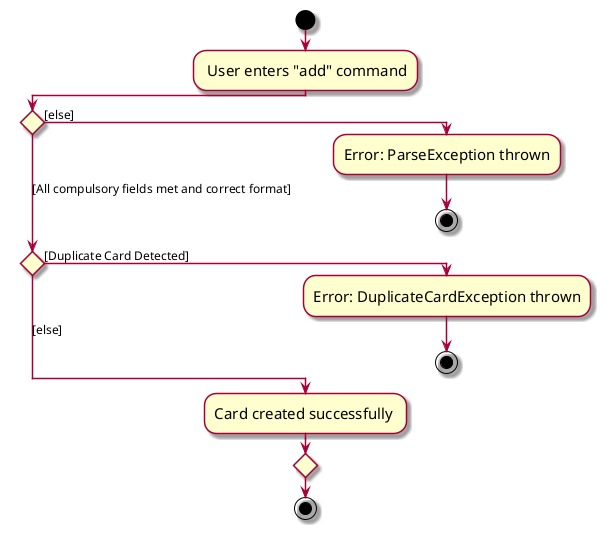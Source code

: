 @startuml
!pragma useVerticalIf on
skin rose
skinparam ActivityFontSize 15
skinparam ArrowFontSize 12
start
: User enters "add" command;

if () then ([else])
  :Error: ParseException thrown;
  stop
([All compulsory fields met and correct format]) elseif () then ([Duplicate Card Detected])
    :Error: DuplicateCardException thrown;
    stop
else ([else])
  :Card created successfully ;
endif

stop
@enduml